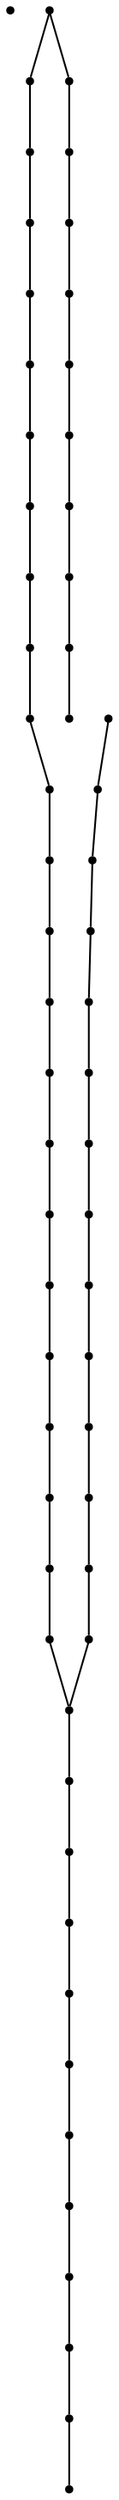 graph {
  node [shape=point,comment="{\"directed\":false,\"doi\":\"10.1007/11618058_3\",\"figure\":\"1 (1)\"}"]

  v0 [pos="836.3399595748547,674.020961073578"]
  v1 [pos="610.4385356104651,590.4741000608013"]
  v2 [pos="829.304269622093,681.8625799293723"]
  v3 [pos="824.3450036337209,687.2115484352316"]
  v4 [pos="818.4657953306686,693.3615715777285"]
  v5 [pos="811.705148528343,700.1719823951926"]
  v6 [pos="804.107894258721,707.4959468320415"]
  v7 [pos="795.7230287063953,715.1667944069113"]
  v8 [pos="786.608832212936,723.0126094296978"]
  v9 [pos="776.8236646075582,730.8584244524843"]
  v10 [pos="766.4311001090116,738.529272027354"]
  v11 [pos="755.5061432594478,745.8511383807069"]
  v12 [pos="744.1165175327035,752.6625982399191"]
  v13 [pos="732.3414403161338,758.8053098793234"]
  v14 [pos="726.6903774527616,785.4500801836854"]
  v15 [pos="725.9141805959302,737.4970149472759"]
  v16 [pos="720.7684524890989,810.8490657285258"]
  v17 [pos="719.2264875545059,715.7000890846457"]
  v18 [pos="714.6152184774709,834.5865598793234"]
  v19 [pos="712.3314430414243,693.7449168637798"]
  v20 [pos="708.2692587209303,856.2802663917746"]
  v21 [pos="705.2770257994185,671.967795637787"]
  v22 [pos="701.7680436954943,875.5844147478945"]
  v23 [pos="698.1173510174418,650.7126521543071"]
  v24 [pos="695.1616029251453,892.199074375173"]
  v25 [pos="690.9045625908429,630.3167374407656"]
  v26 [pos="688.4874386809593,905.8667532081809"]
  v27 [pos="683.6938408430233,611.1074161008403"]
  v28 [pos="681.7966138263081,916.3876246884869"]
  v29 [pos="676.5383471111918,593.4032471453554"]
  v30 [pos="675.1297624454942,923.6125977312929"]
  v31 [pos="669.4901458030524,577.5000921364035"]
  v32 [pos="668.5368663699128,927.4532349383242"]
  v33 [pos="662.602414153343,563.6719734942324"]
  v34 [pos="662.0648074127907,927.8719615415141"]
  v35 [pos="655.9272324672966,552.1636676267193"]
  v36 [pos="655.7563658248547,924.8959890480246"]
  v37 [pos="649.5156000181686,543.1866041298116"]
  v38 [pos="649.6594090661338,918.6042816912538"]
  v39 [pos="643.819769712936,909.1303538754986"]
  v40 [pos="643.4113462936048,536.9126033261822"]
  v41 [pos="638.2770644077034,896.6595363095806"]
  v42 [pos="637.6613213117732,533.4750842526959"]
  v43 [pos="633.0761082848837,881.4250977312928"]
  v44 [pos="628.2543718204943,863.7032858009543"]
  v45 [pos="627.3917083030524,535.4251257057394"]
  v46 [pos="623.850406522529,843.8073507423605"]
  v47 [pos="622.9460914789245,540.8511510963644"]
  v48 [pos="619.8986464389535,822.0834763323671"]
  v49 [pos="619.0026458030522,549.1927813962506"]
  v50 [pos="616.431331758721,798.9042313372499"]
  v51 [pos="615.5884606649709,560.3490542844341"]
  v52 [pos="613.476617005814,774.659446028412"]
  v53 [pos="612.7275095385174,574.1720230852966"]
  v54 [pos="611.0594930959302,749.7574201698508"]
  v55 [pos="608.7382471838662,609.0167394752707"]
  v56 [pos="609.2008175872093,724.6042600746359"]
  v57 [pos="607.6307299236919,629.5261414324647"]
  v58 [pos="607.9172510901162,699.6094734942324"]
  v59 [pos="607.1254269622093,651.6949049110617"]
  v60 [pos="607.2223224018896,675.178213067393"]

  v59 -- v57 [id="-3",pos="607.1254269622093,651.6949049110617 607.6307299236919,629.5261414324647 607.6307299236919,629.5261414324647 607.6307299236919,629.5261414324647"]
  v60 -- v59 [id="-4",pos="607.2223224018896,675.178213067393 607.1254269622093,651.6949049110617 607.1254269622093,651.6949049110617 607.1254269622093,651.6949049110617"]
  v57 -- v55 [id="-7",pos="607.6307299236919,629.5261414324647 608.7382471838662,609.0167394752707 608.7382471838662,609.0167394752707 608.7382471838662,609.0167394752707"]
  v58 -- v60 [id="-8",pos="607.9172510901162,699.6094734942324 607.2223224018896,675.178213067393 607.2223224018896,675.178213067393 607.2223224018896,675.178213067393"]
  v55 -- v1 [id="-18",pos="608.7382471838662,609.0167394752707 610.4385356104651,590.4741000608013 610.4385356104651,590.4741000608013 610.4385356104651,590.4741000608013"]
  v58 -- v56 [id="-19",pos="607.9172510901162,699.6094734942324 609.2008175872093,724.6042600746359 609.2008175872093,724.6042600746359 609.2008175872093,724.6042600746359"]
  v56 -- v54 [id="-26",pos="609.2008175872093,724.6042600746359 611.0594930959302,749.7574201698508 611.0594930959302,749.7574201698508 611.0594930959302,749.7574201698508"]
  v1 -- v53 [id="-27",pos="610.4385356104651,590.4741000608013 612.7275095385174,574.1720230852966 612.7275095385174,574.1720230852966 612.7275095385174,574.1720230852966"]
  v54 -- v52 [id="-33",pos="611.0594930959302,749.7574201698508 613.476617005814,774.659446028412 613.476617005814,774.659446028412 613.476617005814,774.659446028412"]
  v53 -- v51 [id="-37",pos="612.7275095385174,574.1720230852966 615.5884606649709,560.3490542844341 615.5884606649709,560.3490542844341 615.5884606649709,560.3490542844341"]
  v52 -- v50 [id="-41",pos="613.476617005814,774.659446028412 616.431331758721,798.9042313372499 616.431331758721,798.9042313372499 616.431331758721,798.9042313372499"]
  v51 -- v49 [id="-45",pos="615.5884606649709,560.3490542844341 619.0026458030522,549.1927813962506 619.0026458030522,549.1927813962506 619.0026458030522,549.1927813962506"]
  v50 -- v48 [id="-49",pos="616.431331758721,798.9042313372499 619.8986464389535,822.0834763323671 619.8986464389535,822.0834763323671 619.8986464389535,822.0834763323671"]
  v49 -- v47 [id="-53",pos="619.0026458030522,549.1927813962506 622.9460914789245,540.8511510963644 622.9460914789245,540.8511510963644 622.9460914789245,540.8511510963644"]
  v48 -- v46 [id="-57",pos="619.8986464389535,822.0834763323671 623.850406522529,843.8073507423605 623.850406522529,843.8073507423605 623.850406522529,843.8073507423605"]
  v47 -- v45 [id="-63",pos="622.9460914789245,540.8511510963644 627.3917083030524,535.4251257057394 627.3917083030524,535.4251257057394 627.3917083030524,535.4251257057394"]
  v46 -- v44 [id="-64",pos="623.850406522529,843.8073507423605 628.2543718204943,863.7032858009543 628.2543718204943,863.7032858009543 628.2543718204943,863.7032858009543"]
  v44 -- v43 [id="-71",pos="628.2543718204943,863.7032858009543 633.0761082848837,881.4250977312928 633.0761082848837,881.4250977312928 633.0761082848837,881.4250977312928"]
  v43 -- v41 [id="-79",pos="633.0761082848837,881.4250977312928 638.2770644077034,896.6595363095806 638.2770644077034,896.6595363095806 638.2770644077034,896.6595363095806"]
  v41 -- v39 [id="-88",pos="638.2770644077034,896.6595363095806 643.819769712936,909.1303538754986 643.819769712936,909.1303538754986 643.819769712936,909.1303538754986"]
  v42 -- v40 [id="-89",pos="637.6613213117732,533.4750842526959 643.4113462936048,536.9126033261822 643.4113462936048,536.9126033261822 643.4113462936048,536.9126033261822"]
  v40 -- v37 [id="-96",pos="643.4113462936048,536.9126033261822 649.5156000181686,543.1866041298116 649.5156000181686,543.1866041298116 649.5156000181686,543.1866041298116"]
  v39 -- v38 [id="-97",pos="643.819769712936,909.1303538754986 649.6594090661338,918.6042816912538 649.6594090661338,918.6042816912538 649.6594090661338,918.6042816912538"]
  v37 -- v35 [id="-104",pos="649.5156000181686,543.1866041298116 655.9272324672966,552.1636676267193 655.9272324672966,552.1636676267193 655.9272324672966,552.1636676267193"]
  v38 -- v36 [id="-105",pos="649.6594090661338,918.6042816912538 655.7563658248547,924.8959890480246 655.7563658248547,924.8959890480246 655.7563658248547,924.8959890480246"]
  v35 -- v33 [id="-111",pos="655.9272324672966,552.1636676267193 662.602414153343,563.6719734942324 662.602414153343,563.6719734942324 662.602414153343,563.6719734942324"]
  v36 -- v34 [id="-113",pos="655.7563658248547,924.8959890480246 662.0648074127907,927.8719615415141 662.0648074127907,927.8719615415141 662.0648074127907,927.8719615415141"]
  v33 -- v31 [id="-119",pos="662.602414153343,563.6719734942324 669.4901458030524,577.5000921364035 669.4901458030524,577.5000921364035 669.4901458030524,577.5000921364035"]
  v34 -- v32 [id="-120",pos="662.0648074127907,927.8719615415141 668.5368663699128,927.4532349383242 668.5368663699128,927.4532349383242 668.5368663699128,927.4532349383242"]
  v32 -- v30 [id="-127",pos="668.5368663699128,927.4532349383242 675.1297624454942,923.6125977312929 675.1297624454942,923.6125977312929 675.1297624454942,923.6125977312929"]
  v31 -- v29 [id="-129",pos="669.4901458030524,577.5000921364035 676.5383471111918,593.4032471453554 676.5383471111918,593.4032471453554 676.5383471111918,593.4032471453554"]
  v30 -- v28 [id="-134",pos="675.1297624454942,923.6125977312929 681.7966138263081,916.3876246884869 681.7966138263081,916.3876246884869 681.7966138263081,916.3876246884869"]
  v29 -- v27 [id="-137",pos="676.5383471111918,593.4032471453554 683.6938408430233,611.1074161008403 683.6938408430233,611.1074161008403 683.6938408430233,611.1074161008403"]
  v28 -- v26 [id="-141",pos="681.7966138263081,916.3876246884869 688.4874386809593,905.8667532081809 688.4874386809593,905.8667532081809 688.4874386809593,905.8667532081809"]
  v27 -- v25 [id="-145",pos="683.6938408430233,611.1074161008403 690.9045625908429,630.3167374407656 690.9045625908429,630.3167374407656 690.9045625908429,630.3167374407656"]
  v26 -- v24 [id="-148",pos="688.4874386809593,905.8667532081809 695.1616029251453,892.199074375173 695.1616029251453,892.199074375173 695.1616029251453,892.199074375173"]
  v25 -- v23 [id="-153",pos="690.9045625908429,630.3167374407656 698.1173510174418,650.7126521543071 698.1173510174418,650.7126521543071 698.1173510174418,650.7126521543071"]
  v24 -- v22 [id="-156",pos="695.1616029251453,892.199074375173 701.7680436954943,875.5844147478945 701.7680436954943,875.5844147478945 701.7680436954943,875.5844147478945"]
  v23 -- v21 [id="-161",pos="698.1173510174418,650.7126521543071 705.2770257994185,671.967795637787 705.2770257994185,671.967795637787 705.2770257994185,671.967795637787"]
  v22 -- v20 [id="-164",pos="701.7680436954943,875.5844147478945 708.2692587209303,856.2802663917746 708.2692587209303,856.2802663917746 708.2692587209303,856.2802663917746"]
  v21 -- v19 [id="-169",pos="705.2770257994185,671.967795637787 712.3314430414243,693.7449168637798 712.3314430414243,693.7449168637798 712.3314430414243,693.7449168637798"]
  v20 -- v18 [id="-172",pos="708.2692587209303,856.2802663917746 714.6152184774709,834.5865598793234 714.6152184774709,834.5865598793234 714.6152184774709,834.5865598793234"]
  v19 -- v17 [id="-178",pos="712.3314430414243,693.7449168637798 719.2264875545059,715.7000890846457 719.2264875545059,715.7000890846457 719.2264875545059,715.7000890846457"]
  v18 -- v16 [id="-180",pos="714.6152184774709,834.5865598793234 720.7684524890989,810.8490657285258 720.7684524890989,810.8490657285258 720.7684524890989,810.8490657285258"]
  v17 -- v15 [id="-186",pos="719.2264875545059,715.7000890846457 725.9141805959302,737.4970149472759 725.9141805959302,737.4970149472759 725.9141805959302,737.4970149472759"]
  v16 -- v14 [id="-188",pos="720.7684524890989,810.8490657285258 726.6903774527616,785.4500801836854 726.6903774527616,785.4500801836854 726.6903774527616,785.4500801836854"]
  v14 -- v13 [id="-195",pos="726.6903774527616,785.4500801836854 732.3414403161338,758.8053098793234 732.3414403161338,758.8053098793234 732.3414403161338,758.8053098793234"]
  v15 -- v13 [id="-196",pos="725.9141805959302,737.4970149472759 732.3414403161338,758.8053098793234 732.3414403161338,758.8053098793234 732.3414403161338,758.8053098793234"]
  v13 -- v12 [id="-202",pos="732.3414403161338,758.8053098793234 744.1165175327035,752.6625982399191 744.1165175327035,752.6625982399191 744.1165175327035,752.6625982399191"]
  v12 -- v11 [id="-206",pos="744.1165175327035,752.6625982399191 755.5061432594478,745.8511383807069 755.5061432594478,745.8511383807069 755.5061432594478,745.8511383807069"]
  v11 -- v10 [id="-210",pos="755.5061432594478,745.8511383807069 766.4311001090116,738.529272027354 766.4311001090116,738.529272027354 766.4311001090116,738.529272027354"]
  v10 -- v9 [id="-214",pos="766.4311001090116,738.529272027354 776.8236646075582,730.8584244524843 776.8236646075582,730.8584244524843 776.8236646075582,730.8584244524843"]
  v9 -- v8 [id="-218",pos="776.8236646075582,730.8584244524843 786.608832212936,723.0126094296978 786.608832212936,723.0126094296978 786.608832212936,723.0126094296978"]
  v8 -- v7 [id="-222",pos="786.608832212936,723.0126094296978 795.7230287063953,715.1667944069113 795.7230287063953,715.1667944069113 795.7230287063953,715.1667944069113"]
  v7 -- v6 [id="-226",pos="795.7230287063953,715.1667944069113 804.107894258721,707.4959468320415 804.107894258721,707.4959468320415 804.107894258721,707.4959468320415"]
  v6 -- v5 [id="-230",pos="804.107894258721,707.4959468320415 811.705148528343,700.1719823951926 811.705148528343,700.1719823951926 811.705148528343,700.1719823951926"]
  v5 -- v4 [id="-234",pos="811.705148528343,700.1719823951926 818.4657953306686,693.3615715777285 818.4657953306686,693.3615715777285 818.4657953306686,693.3615715777285"]
  v4 -- v3 [id="-238",pos="818.4657953306686,693.3615715777285 824.3450036337209,687.2115484352316 824.3450036337209,687.2115484352316 824.3450036337209,687.2115484352316"]
  v3 -- v2 [id="-242",pos="824.3450036337209,687.2115484352316 829.304269622093,681.8625799293723 829.304269622093,681.8625799293723 829.304269622093,681.8625799293723"]
}